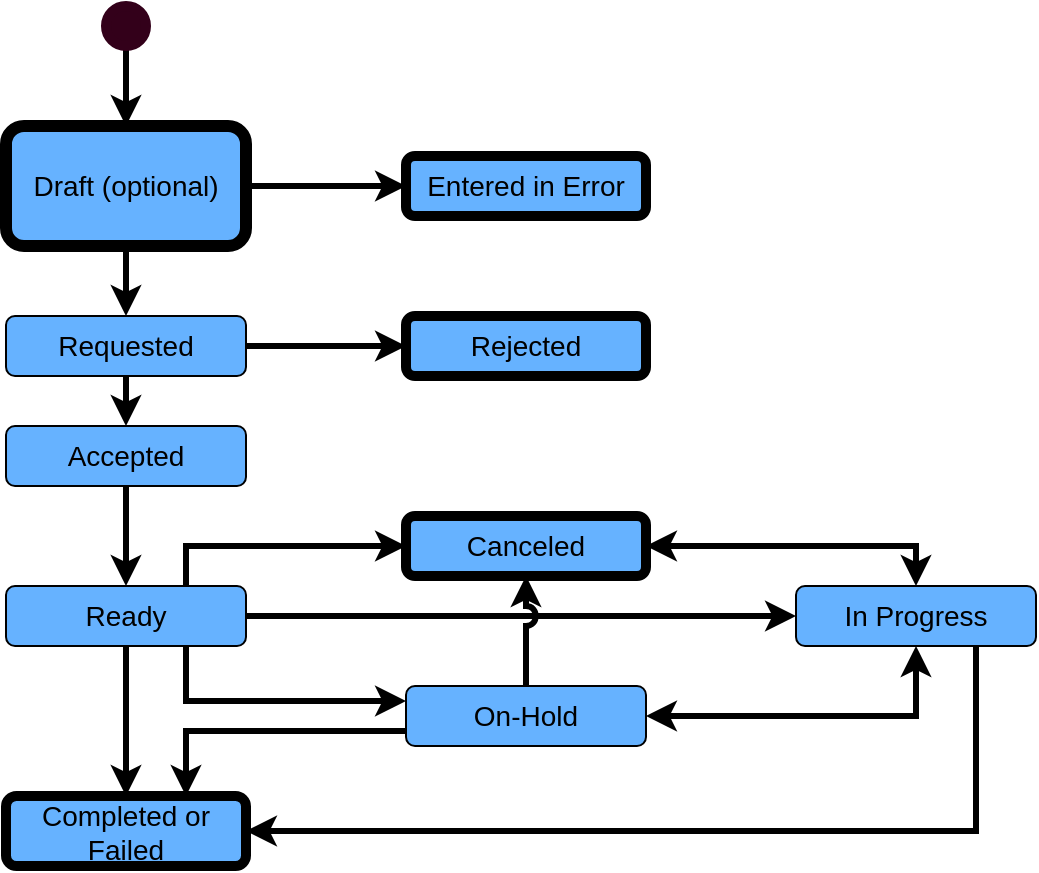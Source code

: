 <mxfile version="19.0.1" type="device"><diagram id="VveE3P3fXgZeAthQIM0d" name="Page-1"><mxGraphModel dx="1106" dy="1181" grid="1" gridSize="10" guides="1" tooltips="1" connect="1" arrows="1" fold="1" page="1" pageScale="1" pageWidth="850" pageHeight="1100" math="0" shadow="0"><root><mxCell id="0"/><mxCell id="1" parent="0"/><mxCell id="dEIIJowMPavv_VetpSU6-3" value="&lt;font style=&quot;font-size: 14px;&quot;&gt;Entered in Error&lt;/font&gt;" style="rounded=1;whiteSpace=wrap;html=1;fillColor=#66B2FF;strokeWidth=5;" parent="1" vertex="1"><mxGeometry x="220" y="85" width="120" height="30" as="geometry"/></mxCell><mxCell id="dEIIJowMPavv_VetpSU6-21" style="edgeStyle=orthogonalEdgeStyle;rounded=0;orthogonalLoop=1;jettySize=auto;html=1;exitX=0.5;exitY=1;exitDx=0;exitDy=0;entryX=0.5;entryY=0;entryDx=0;entryDy=0;fontSize=14;strokeWidth=3;" parent="1" source="dEIIJowMPavv_VetpSU6-5" edge="1"><mxGeometry relative="1" as="geometry"><mxPoint x="80" y="220" as="targetPoint"/></mxGeometry></mxCell><mxCell id="dEIIJowMPavv_VetpSU6-5" value="&lt;font style=&quot;font-size: 14px;&quot;&gt;Requested&lt;/font&gt;" style="rounded=1;whiteSpace=wrap;html=1;fillColor=#66B2FF;" parent="1" vertex="1"><mxGeometry x="20" y="165" width="120" height="30" as="geometry"/></mxCell><mxCell id="dEIIJowMPavv_VetpSU6-26" style="edgeStyle=orthogonalEdgeStyle;rounded=0;orthogonalLoop=1;jettySize=auto;html=1;exitX=1;exitY=0.5;exitDx=0;exitDy=0;entryX=0;entryY=0.5;entryDx=0;entryDy=0;fontSize=14;strokeWidth=3;" parent="1" source="dEIIJowMPavv_VetpSU6-5" target="dEIIJowMPavv_VetpSU6-18" edge="1"><mxGeometry relative="1" as="geometry"/></mxCell><mxCell id="dEIIJowMPavv_VetpSU6-23" style="edgeStyle=orthogonalEdgeStyle;rounded=0;orthogonalLoop=1;jettySize=auto;html=1;exitX=0.5;exitY=1;exitDx=0;exitDy=0;entryX=0.5;entryY=0;entryDx=0;entryDy=0;fontSize=14;strokeWidth=3;" parent="1" source="dEIIJowMPavv_VetpSU6-7" target="dEIIJowMPavv_VetpSU6-9" edge="1"><mxGeometry relative="1" as="geometry"/></mxCell><mxCell id="dEIIJowMPavv_VetpSU6-7" value="&lt;span style=&quot;font-size: 14px;&quot;&gt;Accepted&lt;/span&gt;" style="rounded=1;whiteSpace=wrap;html=1;fillColor=#66B2FF;" parent="1" vertex="1"><mxGeometry x="20" y="220" width="120" height="30" as="geometry"/></mxCell><mxCell id="dEIIJowMPavv_VetpSU6-32" style="edgeStyle=orthogonalEdgeStyle;rounded=0;jumpStyle=arc;jumpSize=6;orthogonalLoop=1;jettySize=auto;html=1;exitX=1;exitY=0.5;exitDx=0;exitDy=0;fontSize=14;startArrow=classic;startFill=1;entryX=0.5;entryY=0;entryDx=0;entryDy=0;strokeWidth=3;" parent="1" source="dEIIJowMPavv_VetpSU6-8" target="dEIIJowMPavv_VetpSU6-10" edge="1"><mxGeometry relative="1" as="geometry"><mxPoint x="470" y="280" as="targetPoint"/></mxGeometry></mxCell><mxCell id="dEIIJowMPavv_VetpSU6-8" value="&lt;font style=&quot;font-size: 14px;&quot;&gt;Canceled&lt;/font&gt;" style="rounded=1;whiteSpace=wrap;html=1;fillColor=#66B2FF;strokeWidth=5;" parent="1" vertex="1"><mxGeometry x="220" y="265" width="120" height="30" as="geometry"/></mxCell><mxCell id="dEIIJowMPavv_VetpSU6-24" style="edgeStyle=orthogonalEdgeStyle;rounded=0;orthogonalLoop=1;jettySize=auto;html=1;exitX=0.5;exitY=1;exitDx=0;exitDy=0;entryX=0.5;entryY=0;entryDx=0;entryDy=0;fontSize=14;strokeWidth=3;" parent="1" source="dEIIJowMPavv_VetpSU6-9" target="dEIIJowMPavv_VetpSU6-19" edge="1"><mxGeometry relative="1" as="geometry"/></mxCell><mxCell id="dEIIJowMPavv_VetpSU6-39" style="edgeStyle=orthogonalEdgeStyle;rounded=0;jumpStyle=arc;jumpSize=6;orthogonalLoop=1;jettySize=auto;html=1;exitX=0.75;exitY=0;exitDx=0;exitDy=0;fontSize=14;startArrow=none;startFill=0;entryX=0;entryY=0.5;entryDx=0;entryDy=0;strokeWidth=3;" parent="1" source="dEIIJowMPavv_VetpSU6-9" target="dEIIJowMPavv_VetpSU6-8" edge="1"><mxGeometry relative="1" as="geometry"><mxPoint x="110" y="275" as="targetPoint"/></mxGeometry></mxCell><mxCell id="dEIIJowMPavv_VetpSU6-40" style="edgeStyle=orthogonalEdgeStyle;rounded=0;jumpStyle=arc;jumpSize=6;orthogonalLoop=1;jettySize=auto;html=1;exitX=1;exitY=0.5;exitDx=0;exitDy=0;entryX=0;entryY=0.5;entryDx=0;entryDy=0;fontSize=14;startArrow=none;startFill=0;strokeWidth=3;" parent="1" source="dEIIJowMPavv_VetpSU6-9" target="dEIIJowMPavv_VetpSU6-10" edge="1"><mxGeometry relative="1" as="geometry"/></mxCell><mxCell id="dEIIJowMPavv_VetpSU6-43" style="edgeStyle=orthogonalEdgeStyle;rounded=0;jumpStyle=arc;jumpSize=6;orthogonalLoop=1;jettySize=auto;html=1;exitX=0.75;exitY=1;exitDx=0;exitDy=0;fontSize=14;startArrow=none;startFill=0;strokeWidth=3;entryX=0;entryY=0.25;entryDx=0;entryDy=0;" parent="1" source="dEIIJowMPavv_VetpSU6-9" target="dEIIJowMPavv_VetpSU6-11" edge="1"><mxGeometry relative="1" as="geometry"><mxPoint x="120" y="365" as="targetPoint"/></mxGeometry></mxCell><mxCell id="dEIIJowMPavv_VetpSU6-9" value="&lt;span style=&quot;font-size: 14px;&quot;&gt;Ready&lt;/span&gt;" style="rounded=1;whiteSpace=wrap;html=1;fillColor=#66B2FF;" parent="1" vertex="1"><mxGeometry x="20" y="300" width="120" height="30" as="geometry"/></mxCell><mxCell id="dEIIJowMPavv_VetpSU6-36" style="edgeStyle=orthogonalEdgeStyle;rounded=0;jumpStyle=arc;jumpSize=6;orthogonalLoop=1;jettySize=auto;html=1;exitX=0.75;exitY=1;exitDx=0;exitDy=0;fontSize=14;startArrow=none;startFill=0;entryX=1;entryY=0.5;entryDx=0;entryDy=0;strokeWidth=3;" parent="1" source="dEIIJowMPavv_VetpSU6-10" target="dEIIJowMPavv_VetpSU6-19" edge="1"><mxGeometry relative="1" as="geometry"><mxPoint x="505" y="405" as="targetPoint"/></mxGeometry></mxCell><mxCell id="dEIIJowMPavv_VetpSU6-10" value="&lt;span style=&quot;font-size: 14px;&quot;&gt;In Progress&lt;/span&gt;" style="rounded=1;whiteSpace=wrap;html=1;fillColor=#66B2FF;" parent="1" vertex="1"><mxGeometry x="415" y="300" width="120" height="30" as="geometry"/></mxCell><mxCell id="dEIIJowMPavv_VetpSU6-29" style="edgeStyle=orthogonalEdgeStyle;rounded=0;orthogonalLoop=1;jettySize=auto;html=1;exitX=0.5;exitY=0;exitDx=0;exitDy=0;entryX=0.5;entryY=1;entryDx=0;entryDy=0;fontSize=14;jumpStyle=arc;strokeWidth=3;" parent="1" source="dEIIJowMPavv_VetpSU6-11" target="dEIIJowMPavv_VetpSU6-8" edge="1"><mxGeometry relative="1" as="geometry"/></mxCell><mxCell id="dEIIJowMPavv_VetpSU6-37" style="edgeStyle=orthogonalEdgeStyle;rounded=0;jumpStyle=arc;jumpSize=6;orthogonalLoop=1;jettySize=auto;html=1;exitX=1;exitY=0.5;exitDx=0;exitDy=0;fontSize=14;startArrow=classic;startFill=1;strokeWidth=3;" parent="1" source="dEIIJowMPavv_VetpSU6-11" target="dEIIJowMPavv_VetpSU6-10" edge="1"><mxGeometry relative="1" as="geometry"><mxPoint x="460" y="365" as="targetPoint"/></mxGeometry></mxCell><mxCell id="dEIIJowMPavv_VetpSU6-42" style="edgeStyle=orthogonalEdgeStyle;rounded=0;jumpStyle=arc;jumpSize=6;orthogonalLoop=1;jettySize=auto;html=1;exitX=0;exitY=0.75;exitDx=0;exitDy=0;fontSize=14;startArrow=none;startFill=0;entryX=0.75;entryY=0;entryDx=0;entryDy=0;strokeWidth=3;" parent="1" source="dEIIJowMPavv_VetpSU6-11" target="dEIIJowMPavv_VetpSU6-19" edge="1"><mxGeometry relative="1" as="geometry"><mxPoint x="110" y="395" as="targetPoint"/></mxGeometry></mxCell><mxCell id="dEIIJowMPavv_VetpSU6-11" value="&lt;span style=&quot;font-size: 14px;&quot;&gt;On-Hold&lt;/span&gt;" style="rounded=1;whiteSpace=wrap;html=1;fillColor=#66B2FF;" parent="1" vertex="1"><mxGeometry x="220" y="350" width="120" height="30" as="geometry"/></mxCell><mxCell id="dEIIJowMPavv_VetpSU6-20" style="edgeStyle=orthogonalEdgeStyle;rounded=0;orthogonalLoop=1;jettySize=auto;html=1;exitX=0.5;exitY=1;exitDx=0;exitDy=0;entryX=0.5;entryY=0;entryDx=0;entryDy=0;fontSize=14;strokeWidth=3;" parent="1" source="dEIIJowMPavv_VetpSU6-17" target="dEIIJowMPavv_VetpSU6-5" edge="1"><mxGeometry relative="1" as="geometry"/></mxCell><mxCell id="dEIIJowMPavv_VetpSU6-25" style="edgeStyle=orthogonalEdgeStyle;rounded=0;orthogonalLoop=1;jettySize=auto;html=1;exitX=1;exitY=0.5;exitDx=0;exitDy=0;entryX=0;entryY=0.5;entryDx=0;entryDy=0;fontSize=14;strokeWidth=3;" parent="1" source="dEIIJowMPavv_VetpSU6-17" target="dEIIJowMPavv_VetpSU6-3" edge="1"><mxGeometry relative="1" as="geometry"/></mxCell><mxCell id="dEIIJowMPavv_VetpSU6-17" value="Draft (optional)" style="rounded=1;whiteSpace=wrap;html=1;fontSize=14;strokeWidth=6;fillColor=#66B2FF;" parent="1" vertex="1"><mxGeometry x="20" y="70" width="120" height="60" as="geometry"/></mxCell><mxCell id="dEIIJowMPavv_VetpSU6-18" value="&lt;span style=&quot;font-size: 14px;&quot;&gt;Rejected&lt;/span&gt;" style="rounded=1;whiteSpace=wrap;html=1;fillColor=#66B2FF;strokeWidth=5;" parent="1" vertex="1"><mxGeometry x="220" y="165" width="120" height="30" as="geometry"/></mxCell><mxCell id="dEIIJowMPavv_VetpSU6-19" value="&lt;span style=&quot;font-size: 14px;&quot;&gt;Completed or Failed&lt;/span&gt;" style="rounded=1;whiteSpace=wrap;html=1;fillColor=#66B2FF;strokeWidth=5;" parent="1" vertex="1"><mxGeometry x="20" y="405" width="120" height="35" as="geometry"/></mxCell><mxCell id="rYQZ910O3XcEZh2nv7bk-4" style="edgeStyle=orthogonalEdgeStyle;rounded=0;jumpStyle=arc;jumpSize=6;orthogonalLoop=1;jettySize=auto;html=1;exitX=0.5;exitY=1;exitDx=0;exitDy=0;entryX=0.5;entryY=0;entryDx=0;entryDy=0;fontSize=14;startArrow=none;startFill=0;strokeWidth=3;" parent="1" source="rYQZ910O3XcEZh2nv7bk-2" target="dEIIJowMPavv_VetpSU6-17" edge="1"><mxGeometry relative="1" as="geometry"/></mxCell><mxCell id="rYQZ910O3XcEZh2nv7bk-2" value="" style="ellipse;whiteSpace=wrap;html=1;aspect=fixed;fontSize=14;strokeColor=#33001A;strokeWidth=5;fillColor=#33001A;" parent="1" vertex="1"><mxGeometry x="70" y="10" width="20" height="20" as="geometry"/></mxCell></root></mxGraphModel></diagram></mxfile>